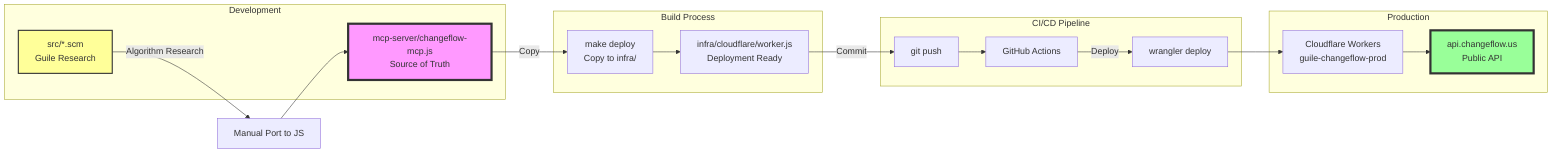 graph LR
    subgraph "Development"
        A[mcp-server/changeflow-mcp.js<br/>Source of Truth]
        F[src/*.scm<br/>Guile Research]
    end

    subgraph "Build Process"
        B[make deploy<br/>Copy to infra/]
        C[infra/cloudflare/worker.js<br/>Deployment Ready]
    end

    subgraph "CI/CD Pipeline"
        D[git push]
        E[GitHub Actions]
        G[wrangler deploy]
    end

    subgraph "Production"
        H[Cloudflare Workers<br/>guile-changeflow-prod]
        I[api.changeflow.us<br/>Public API]
    end

    A -->|Copy| B
    B --> C
    C -->|Commit| D
    D --> E
    E -->|Deploy| G
    G --> H
    H --> I

    F -->|Algorithm Research| J[Manual Port to JS]
    J --> A

    style A fill:#f9f,stroke:#333,stroke-width:4px
    style I fill:#9f9,stroke:#333,stroke-width:4px
    style F fill:#ff9,stroke:#333,stroke-width:2px